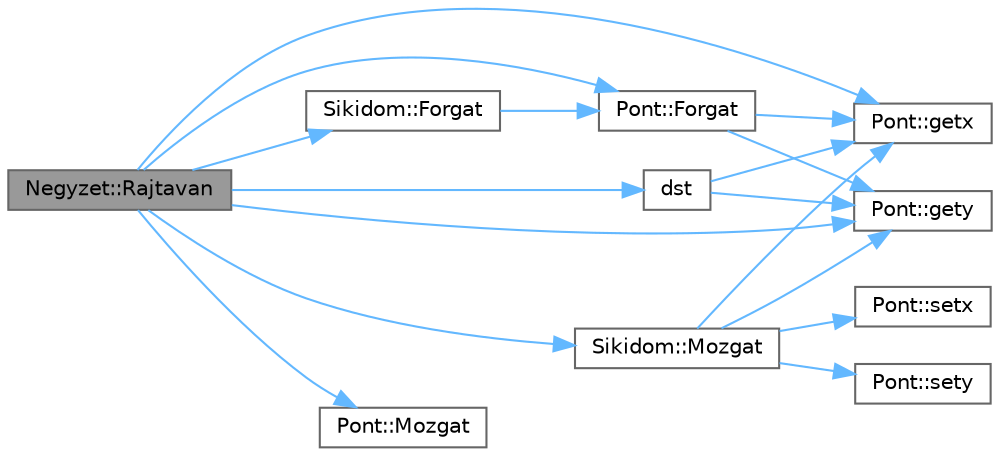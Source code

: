 digraph "Negyzet::Rajtavan"
{
 // LATEX_PDF_SIZE
  bgcolor="transparent";
  edge [fontname=Helvetica,fontsize=10,labelfontname=Helvetica,labelfontsize=10];
  node [fontname=Helvetica,fontsize=10,shape=box,height=0.2,width=0.4];
  rankdir="LR";
  Node1 [id="Node000001",label="Negyzet::Rajtavan",height=0.2,width=0.4,color="gray40", fillcolor="grey60", style="filled", fontcolor="black",tooltip="Negyzet Rajtavan függvény. A függvény eldönti, hogy egy pont rajta van-e a négyzeten."];
  Node1 -> Node2 [id="edge33_Node000001_Node000002",color="steelblue1",style="solid",tooltip=" "];
  Node2 [id="Node000002",label="dst",height=0.2,width=0.4,color="grey40", fillcolor="white", style="filled",URL="$pont_8cpp.html#aca2e599648455a1f472dae8888f68663",tooltip="két pont közötti távolság számító függvény."];
  Node2 -> Node3 [id="edge34_Node000002_Node000003",color="steelblue1",style="solid",tooltip=" "];
  Node3 [id="Node000003",label="Pont::getx",height=0.2,width=0.4,color="grey40", fillcolor="white", style="filled",URL="$class_pont.html#ac29939bcb81bfe2514c9c07358aae198",tooltip="Pont osztály x koordinátájának lekérdezése."];
  Node2 -> Node4 [id="edge35_Node000002_Node000004",color="steelblue1",style="solid",tooltip=" "];
  Node4 [id="Node000004",label="Pont::gety",height=0.2,width=0.4,color="grey40", fillcolor="white", style="filled",URL="$class_pont.html#afd7e7acb77de335b8359a8c2c8ef6f8b",tooltip="Pont osztály y koordinátájának lekérdezése."];
  Node1 -> Node5 [id="edge36_Node000001_Node000005",color="steelblue1",style="solid",tooltip=" "];
  Node5 [id="Node000005",label="Pont::Forgat",height=0.2,width=0.4,color="grey40", fillcolor="white", style="filled",URL="$class_pont.html#a0398427978c0f4bccc6aaf28d22b20d0",tooltip="Pont osztály forgató metódusa."];
  Node5 -> Node3 [id="edge37_Node000005_Node000003",color="steelblue1",style="solid",tooltip=" "];
  Node5 -> Node4 [id="edge38_Node000005_Node000004",color="steelblue1",style="solid",tooltip=" "];
  Node1 -> Node6 [id="edge39_Node000001_Node000006",color="steelblue1",style="solid",tooltip=" "];
  Node6 [id="Node000006",label="Sikidom::Forgat",height=0.2,width=0.4,color="grey40", fillcolor="white", style="filled",URL="$class_sikidom.html#a68f6ac0248b3176028002b3b45dde07b",tooltip="Egy sokszög forgatását teszi lehetővé."];
  Node6 -> Node5 [id="edge40_Node000006_Node000005",color="steelblue1",style="solid",tooltip=" "];
  Node1 -> Node3 [id="edge41_Node000001_Node000003",color="steelblue1",style="solid",tooltip=" "];
  Node1 -> Node4 [id="edge42_Node000001_Node000004",color="steelblue1",style="solid",tooltip=" "];
  Node1 -> Node7 [id="edge43_Node000001_Node000007",color="steelblue1",style="solid",tooltip=" "];
  Node7 [id="Node000007",label="Pont::Mozgat",height=0.2,width=0.4,color="grey40", fillcolor="white", style="filled",URL="$class_pont.html#a2cc6c506454c191ed24f54c5660a15bb",tooltip="Pont osztály mozgató metódusa."];
  Node1 -> Node8 [id="edge44_Node000001_Node000008",color="steelblue1",style="solid",tooltip=" "];
  Node8 [id="Node000008",label="Sikidom::Mozgat",height=0.2,width=0.4,color="grey40", fillcolor="white", style="filled",URL="$class_sikidom.html#afe53eb1a8e5b36fb50b20ce6a296959c",tooltip="Egy sokszög mozgatását teszi lehetővé."];
  Node8 -> Node3 [id="edge45_Node000008_Node000003",color="steelblue1",style="solid",tooltip=" "];
  Node8 -> Node4 [id="edge46_Node000008_Node000004",color="steelblue1",style="solid",tooltip=" "];
  Node8 -> Node9 [id="edge47_Node000008_Node000009",color="steelblue1",style="solid",tooltip=" "];
  Node9 [id="Node000009",label="Pont::setx",height=0.2,width=0.4,color="grey40", fillcolor="white", style="filled",URL="$class_pont.html#ad0365d1e4d3487af3caee8a769a99cdf",tooltip="Pont osztály x koordinátájának beállítása."];
  Node8 -> Node10 [id="edge48_Node000008_Node000010",color="steelblue1",style="solid",tooltip=" "];
  Node10 [id="Node000010",label="Pont::sety",height=0.2,width=0.4,color="grey40", fillcolor="white", style="filled",URL="$class_pont.html#a71633014bb7eb1eb4bc064e9fafa656a",tooltip="Pont osztály y koordinátájának beállítása."];
}
